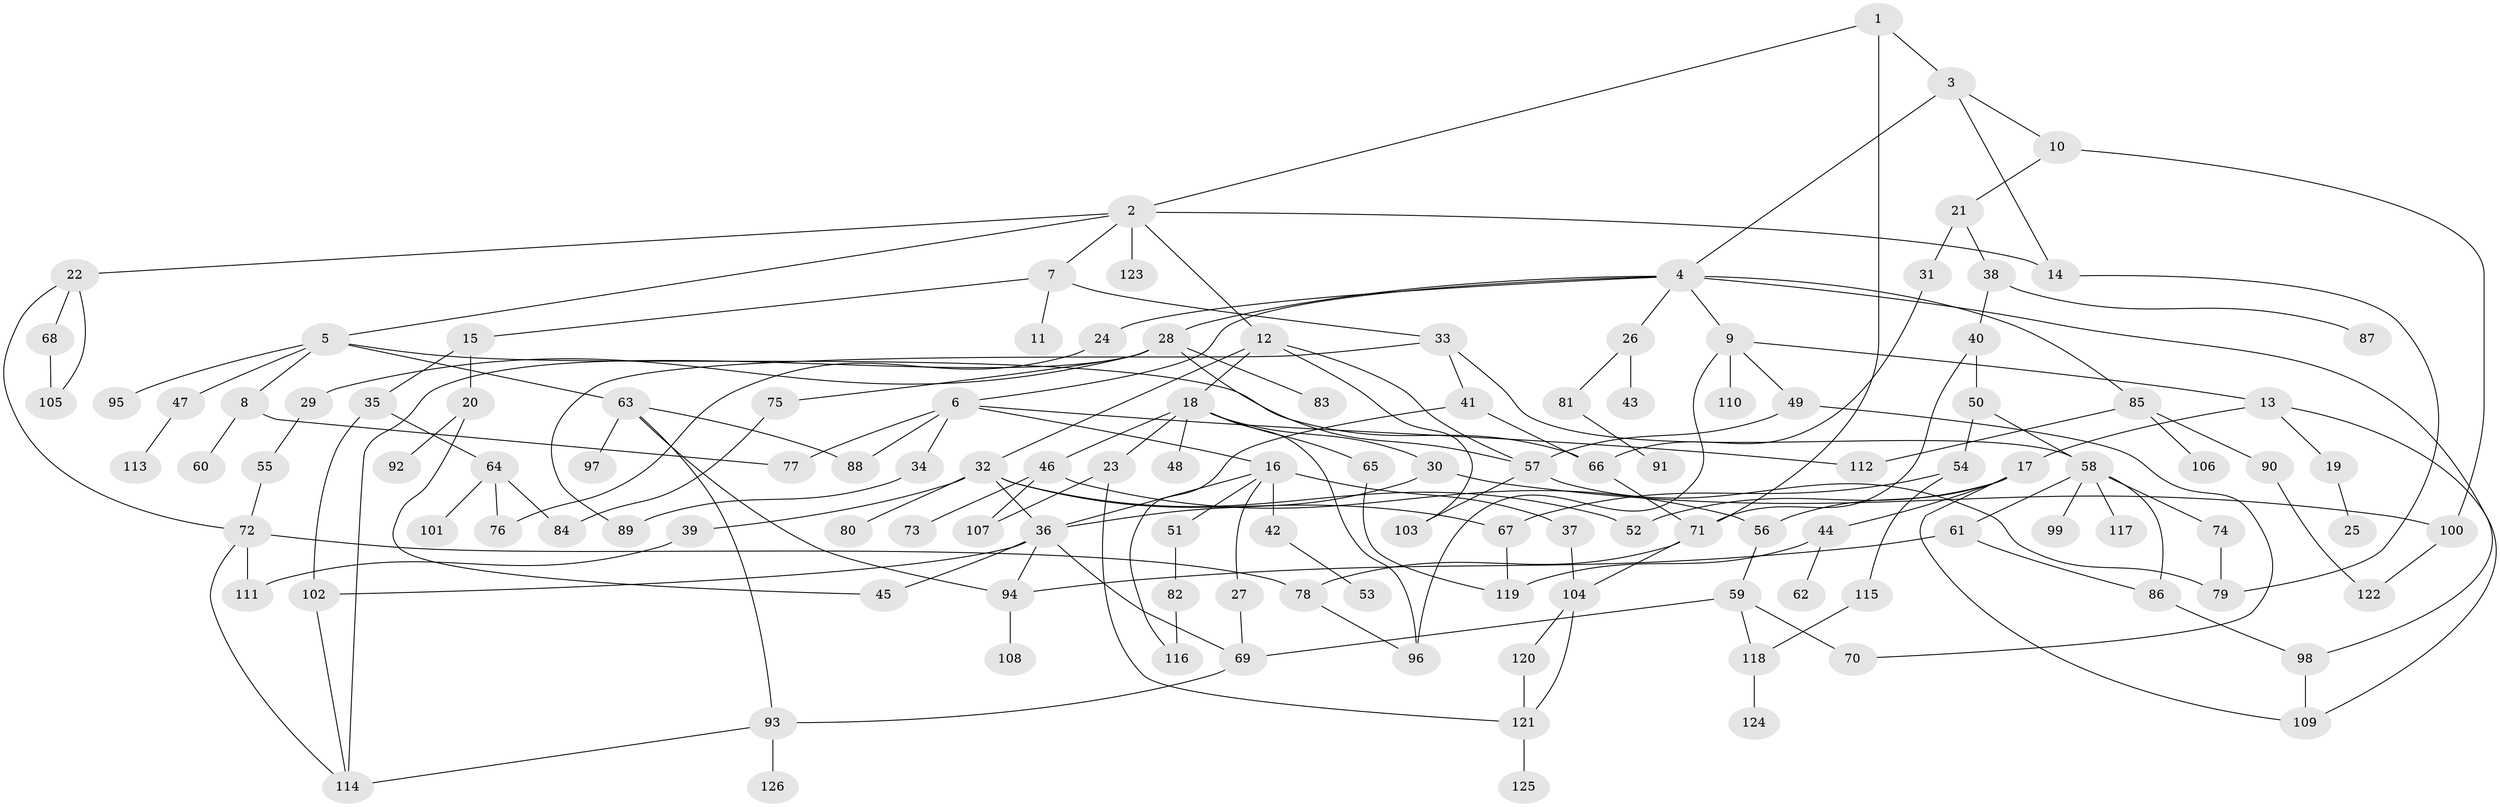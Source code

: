 // Generated by graph-tools (version 1.1) at 2025/40/03/09/25 04:40:56]
// undirected, 126 vertices, 178 edges
graph export_dot {
graph [start="1"]
  node [color=gray90,style=filled];
  1;
  2;
  3;
  4;
  5;
  6;
  7;
  8;
  9;
  10;
  11;
  12;
  13;
  14;
  15;
  16;
  17;
  18;
  19;
  20;
  21;
  22;
  23;
  24;
  25;
  26;
  27;
  28;
  29;
  30;
  31;
  32;
  33;
  34;
  35;
  36;
  37;
  38;
  39;
  40;
  41;
  42;
  43;
  44;
  45;
  46;
  47;
  48;
  49;
  50;
  51;
  52;
  53;
  54;
  55;
  56;
  57;
  58;
  59;
  60;
  61;
  62;
  63;
  64;
  65;
  66;
  67;
  68;
  69;
  70;
  71;
  72;
  73;
  74;
  75;
  76;
  77;
  78;
  79;
  80;
  81;
  82;
  83;
  84;
  85;
  86;
  87;
  88;
  89;
  90;
  91;
  92;
  93;
  94;
  95;
  96;
  97;
  98;
  99;
  100;
  101;
  102;
  103;
  104;
  105;
  106;
  107;
  108;
  109;
  110;
  111;
  112;
  113;
  114;
  115;
  116;
  117;
  118;
  119;
  120;
  121;
  122;
  123;
  124;
  125;
  126;
  1 -- 2;
  1 -- 3;
  1 -- 71;
  2 -- 5;
  2 -- 7;
  2 -- 12;
  2 -- 22;
  2 -- 123;
  2 -- 14;
  3 -- 4;
  3 -- 10;
  3 -- 14;
  4 -- 6;
  4 -- 9;
  4 -- 24;
  4 -- 26;
  4 -- 28;
  4 -- 85;
  4 -- 98;
  5 -- 8;
  5 -- 47;
  5 -- 63;
  5 -- 95;
  5 -- 66;
  6 -- 16;
  6 -- 34;
  6 -- 77;
  6 -- 88;
  6 -- 112;
  7 -- 11;
  7 -- 15;
  7 -- 33;
  8 -- 60;
  8 -- 77;
  9 -- 13;
  9 -- 49;
  9 -- 110;
  9 -- 96;
  10 -- 21;
  10 -- 100;
  12 -- 18;
  12 -- 32;
  12 -- 103;
  12 -- 57;
  13 -- 17;
  13 -- 19;
  13 -- 109;
  14 -- 79;
  15 -- 20;
  15 -- 35;
  16 -- 27;
  16 -- 36;
  16 -- 37;
  16 -- 42;
  16 -- 51;
  17 -- 44;
  17 -- 52;
  17 -- 56;
  17 -- 109;
  18 -- 23;
  18 -- 30;
  18 -- 46;
  18 -- 48;
  18 -- 65;
  18 -- 96;
  19 -- 25;
  20 -- 45;
  20 -- 92;
  21 -- 31;
  21 -- 38;
  22 -- 68;
  22 -- 105;
  22 -- 72;
  23 -- 121;
  23 -- 107;
  24 -- 76;
  26 -- 43;
  26 -- 81;
  27 -- 69;
  28 -- 29;
  28 -- 75;
  28 -- 83;
  28 -- 57;
  28 -- 114;
  29 -- 55;
  30 -- 100;
  30 -- 36;
  31 -- 66;
  32 -- 39;
  32 -- 80;
  32 -- 36;
  32 -- 52;
  32 -- 67;
  33 -- 41;
  33 -- 58;
  33 -- 89;
  34 -- 89;
  35 -- 64;
  35 -- 102;
  36 -- 69;
  36 -- 94;
  36 -- 102;
  36 -- 45;
  37 -- 104;
  38 -- 40;
  38 -- 87;
  39 -- 111;
  40 -- 50;
  40 -- 71;
  41 -- 66;
  41 -- 116;
  42 -- 53;
  44 -- 62;
  44 -- 119;
  46 -- 73;
  46 -- 107;
  46 -- 56;
  47 -- 113;
  49 -- 57;
  49 -- 70;
  50 -- 54;
  50 -- 58;
  51 -- 82;
  54 -- 67;
  54 -- 115;
  55 -- 72;
  56 -- 59;
  57 -- 79;
  57 -- 103;
  58 -- 61;
  58 -- 74;
  58 -- 86;
  58 -- 99;
  58 -- 117;
  59 -- 69;
  59 -- 70;
  59 -- 118;
  61 -- 86;
  61 -- 94;
  63 -- 97;
  63 -- 94;
  63 -- 93;
  63 -- 88;
  64 -- 76;
  64 -- 101;
  64 -- 84;
  65 -- 119;
  66 -- 71;
  67 -- 119;
  68 -- 105;
  69 -- 93;
  71 -- 104;
  71 -- 78;
  72 -- 78;
  72 -- 111;
  72 -- 114;
  74 -- 79;
  75 -- 84;
  78 -- 96;
  81 -- 91;
  82 -- 116;
  85 -- 90;
  85 -- 106;
  85 -- 112;
  86 -- 98;
  90 -- 122;
  93 -- 126;
  93 -- 114;
  94 -- 108;
  98 -- 109;
  100 -- 122;
  102 -- 114;
  104 -- 120;
  104 -- 121;
  115 -- 118;
  118 -- 124;
  120 -- 121;
  121 -- 125;
}

